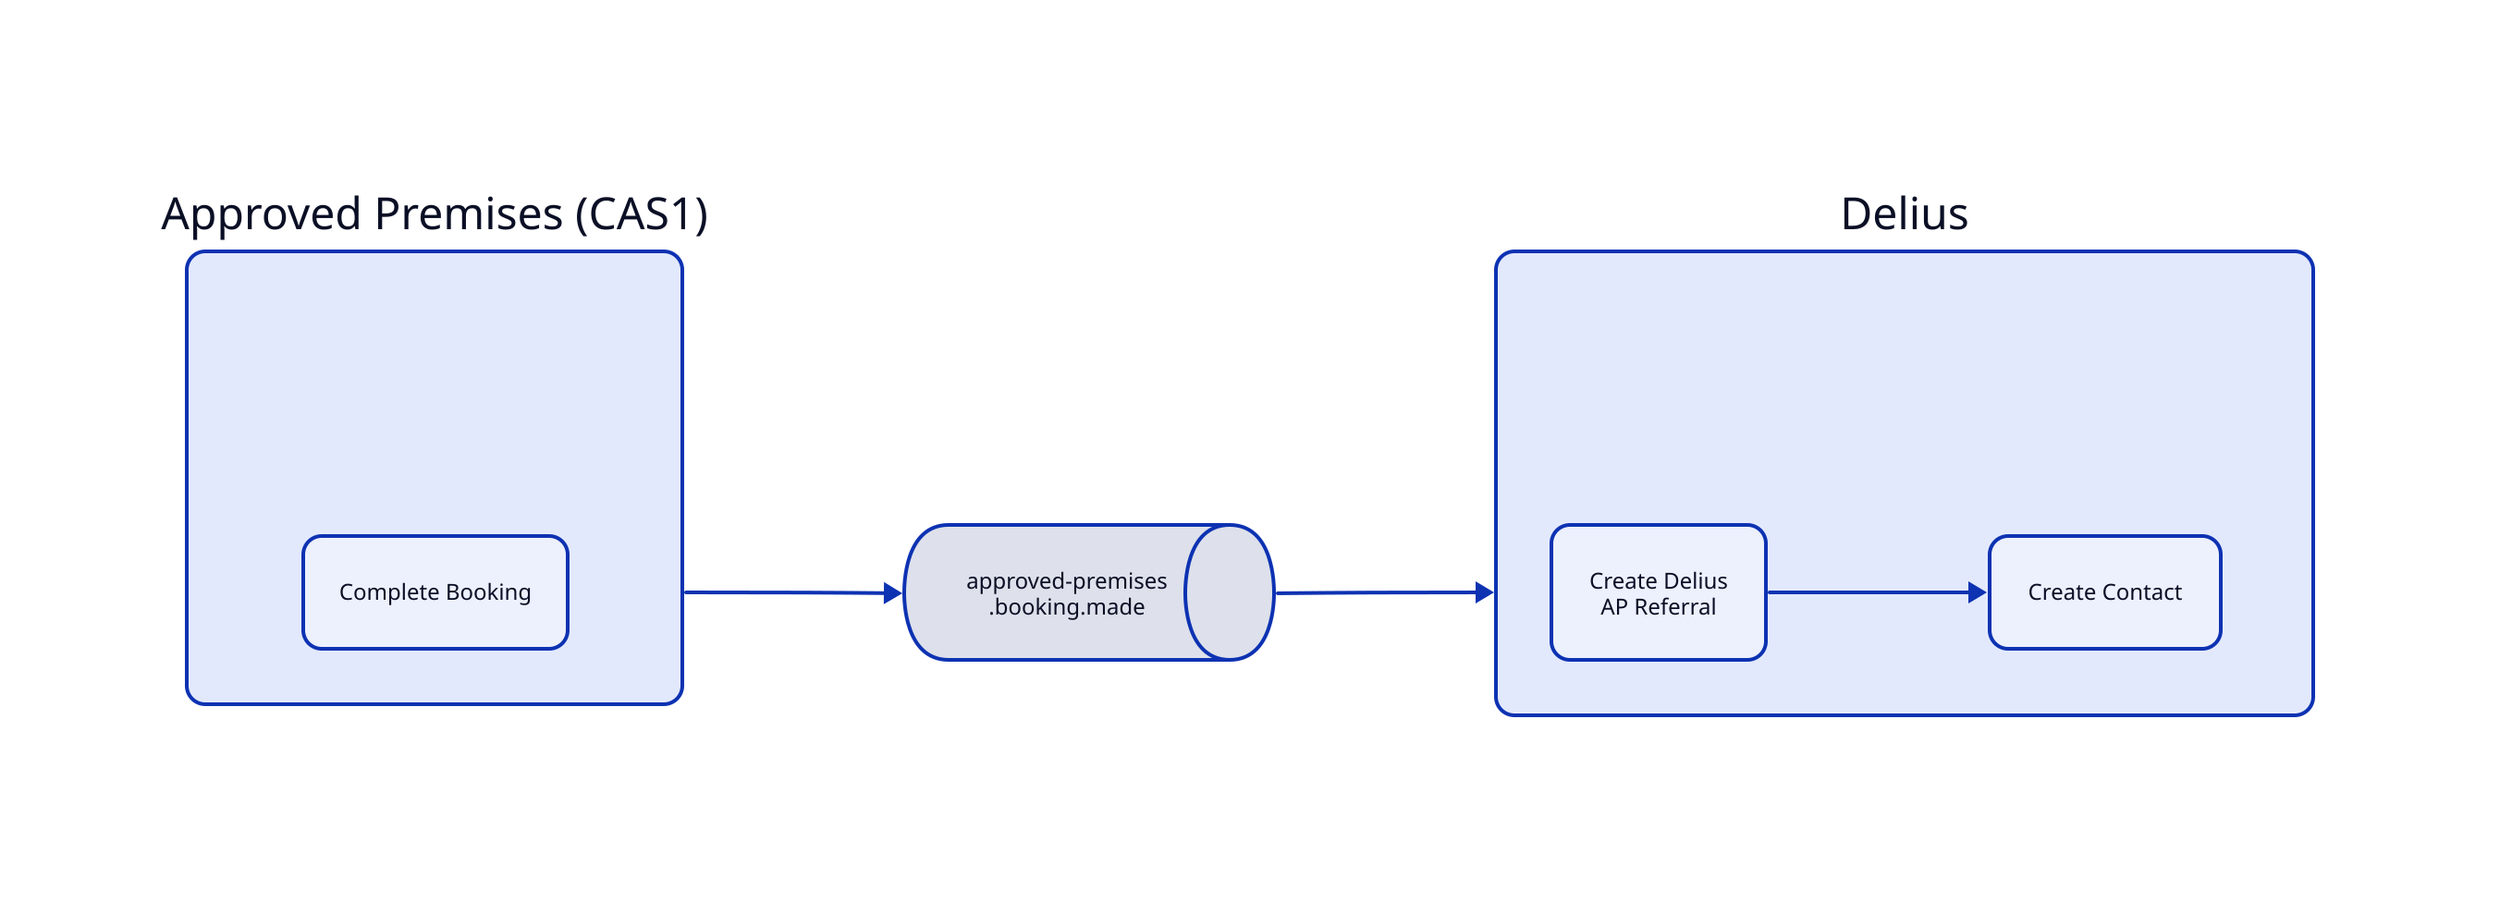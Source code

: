 # Approved Premises Workflow: Booking Made

direction: right

style {
  fill: "#ffffff"
}

# What triggers the workflow?
approved_premises: Approved Premises (CAS1)  {
     style.font-size: 24

     explanation: |md
     ## Booking Workflow
     Complete an Approved Premises Booking
     |

     booking_made: Complete Booking
}

domain_event: "approved-premises\n.booking.made" {
    style.font-size: 12
    shape: queue
}

# What happens in Delius?
delius: Delius {
    style.font-size: 24

     explanation: |md
     ## AP Referral Workflow
     Initiate Delius AP referral
     |

    d_referral: Create Delius\nAP Referral
    d_contact: Create Contact

    d_referral -> d_contact
}

approved_premises -> domain_event -> delius

*.style.border-radius: 10
*.*.style.border-radius: 10
*.*.style.stroke-width: 2
*.*.style.font-size: 12
